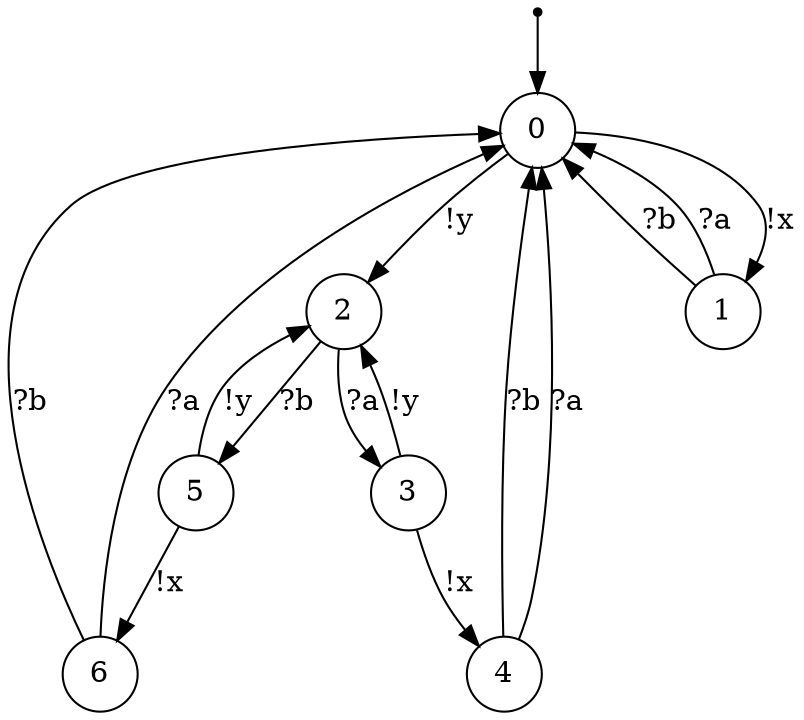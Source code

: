 digraph {
 node [shape=point] ENTRY
 node [shape=circle]
 ENTRY -> 0
0 -> 2 [label="!y"]
2 -> 5 [label="?b"]
5 -> 6 [label="!x"]
6 -> 0 [label="?b"]
6 -> 0 [label="?a"]
5 -> 2 [label="!y"]
2 -> 3 [label="?a"]
3 -> 4 [label="!x"]
4 -> 0 [label="?b"]
4 -> 0 [label="?a"]
3 -> 2 [label="!y"]
0 -> 1 [label="!x"]
1 -> 0 [label="?b"]
1 -> 0 [label="?a"]
}